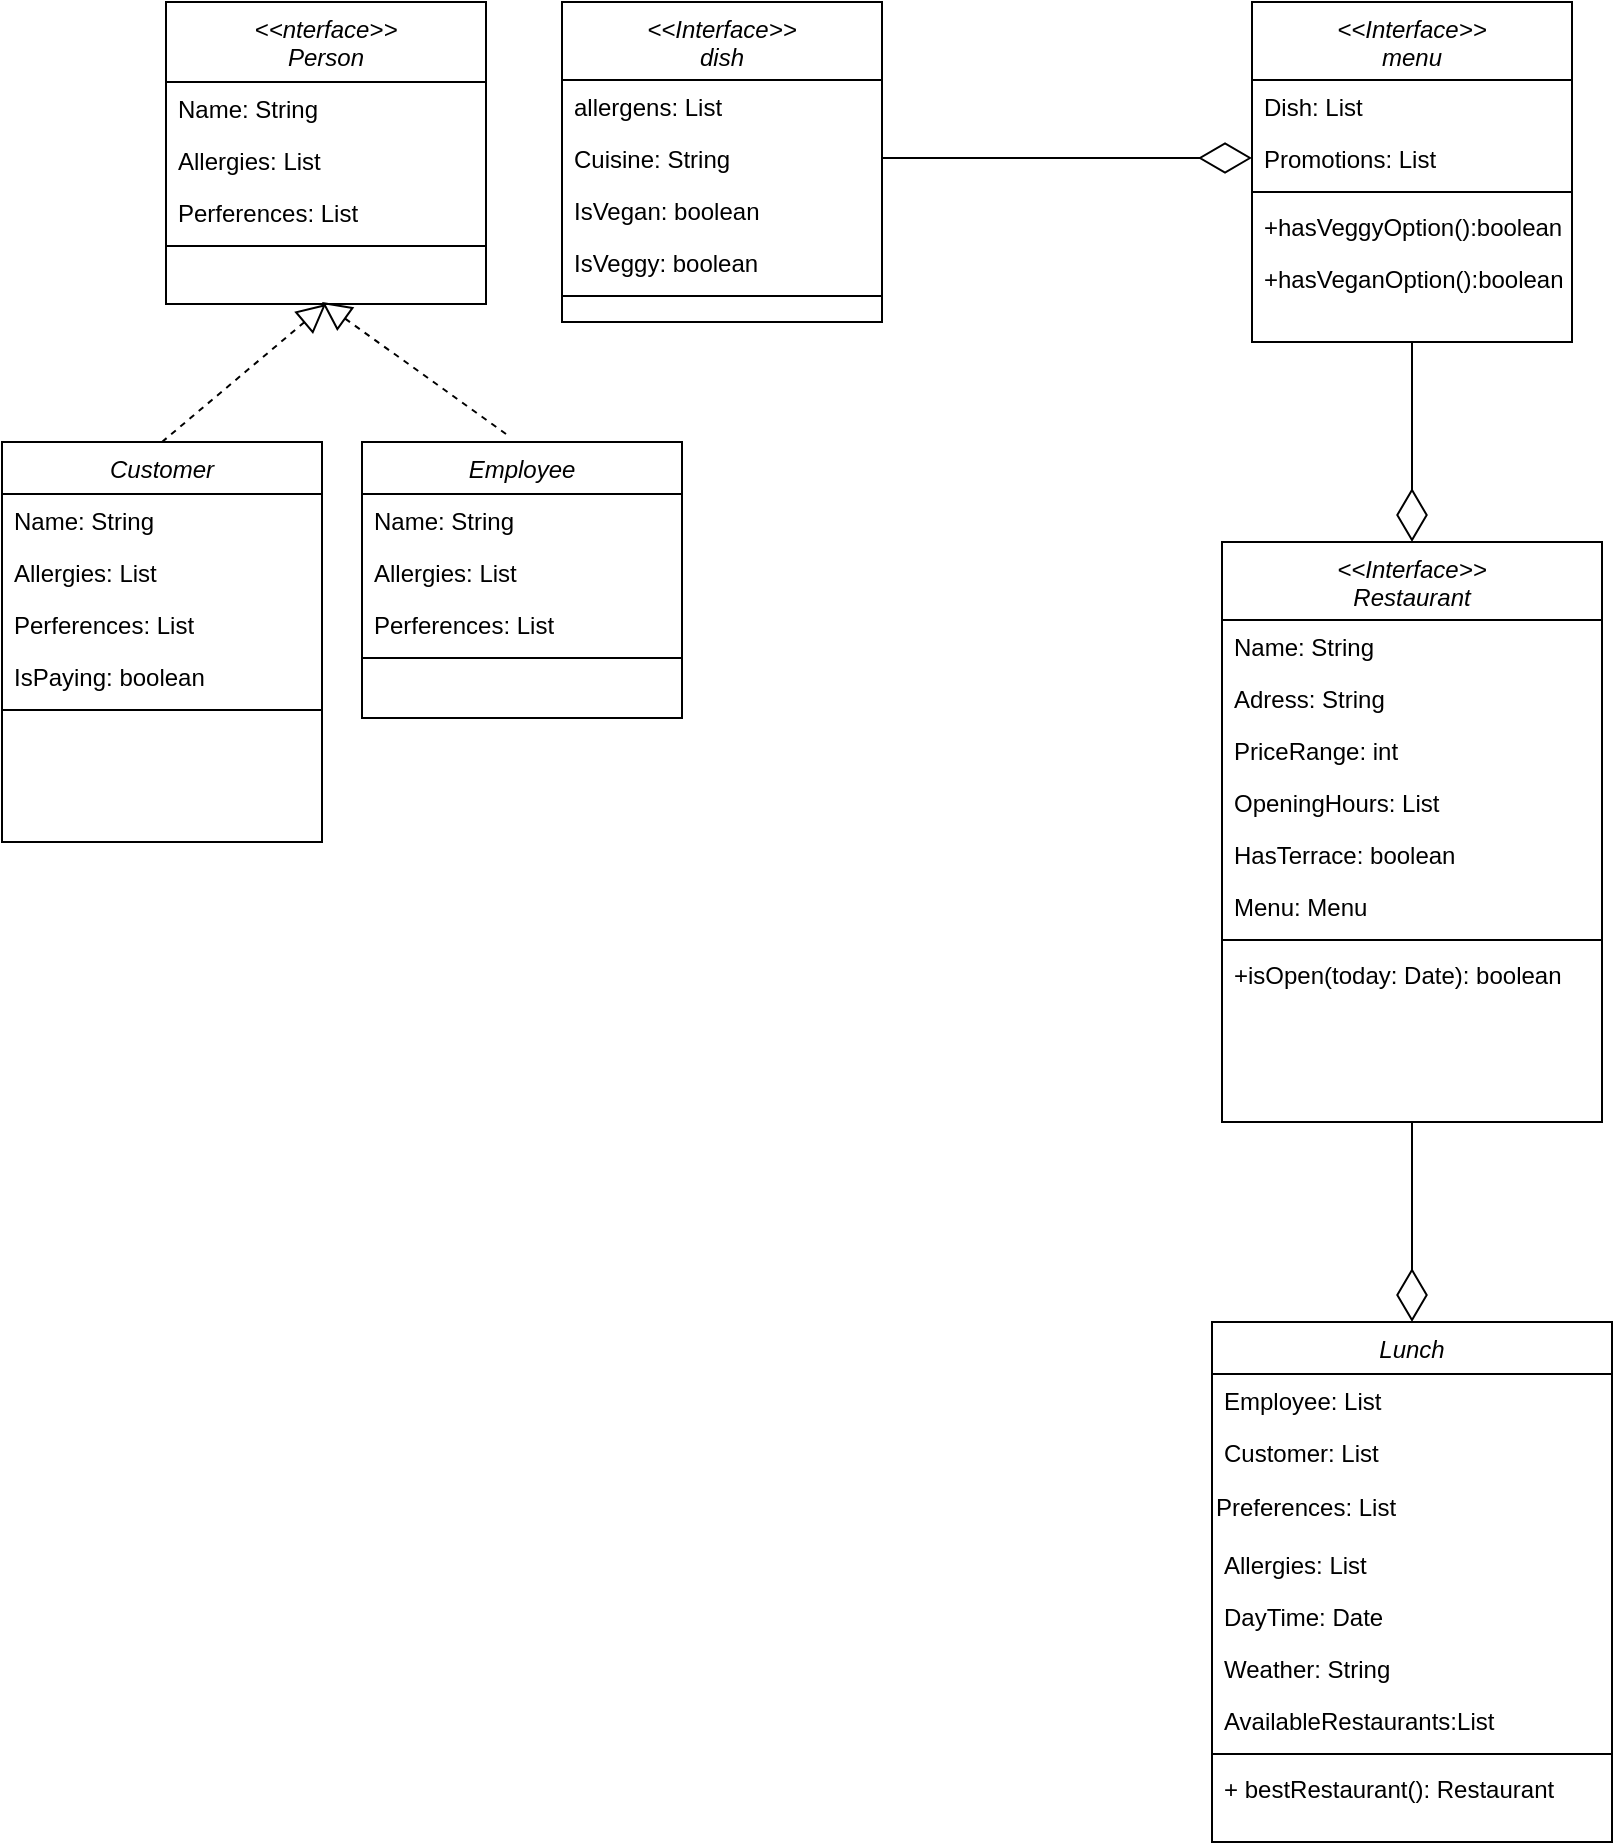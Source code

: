 <mxfile version="22.0.6" type="github">
  <diagram id="C5RBs43oDa-KdzZeNtuy" name="Page-1">
    <mxGraphModel dx="1386" dy="793" grid="1" gridSize="10" guides="1" tooltips="1" connect="1" arrows="1" fold="1" page="1" pageScale="1" pageWidth="827" pageHeight="1169" math="0" shadow="0">
      <root>
        <mxCell id="WIyWlLk6GJQsqaUBKTNV-0" />
        <mxCell id="WIyWlLk6GJQsqaUBKTNV-1" parent="WIyWlLk6GJQsqaUBKTNV-0" />
        <mxCell id="zkfFHV4jXpPFQw0GAbJ--0" value="Employee" style="swimlane;fontStyle=2;align=center;verticalAlign=top;childLayout=stackLayout;horizontal=1;startSize=26;horizontalStack=0;resizeParent=1;resizeLast=0;collapsible=1;marginBottom=0;rounded=0;shadow=0;strokeWidth=1;" parent="WIyWlLk6GJQsqaUBKTNV-1" vertex="1">
          <mxGeometry x="180" y="240" width="160" height="138" as="geometry">
            <mxRectangle x="80" y="70" width="160" height="26" as="alternateBounds" />
          </mxGeometry>
        </mxCell>
        <mxCell id="zkfFHV4jXpPFQw0GAbJ--1" value="Name: String" style="text;align=left;verticalAlign=top;spacingLeft=4;spacingRight=4;overflow=hidden;rotatable=0;points=[[0,0.5],[1,0.5]];portConstraint=eastwest;" parent="zkfFHV4jXpPFQw0GAbJ--0" vertex="1">
          <mxGeometry y="26" width="160" height="26" as="geometry" />
        </mxCell>
        <mxCell id="zkfFHV4jXpPFQw0GAbJ--2" value="Allergies: List" style="text;align=left;verticalAlign=top;spacingLeft=4;spacingRight=4;overflow=hidden;rotatable=0;points=[[0,0.5],[1,0.5]];portConstraint=eastwest;rounded=0;shadow=0;html=0;" parent="zkfFHV4jXpPFQw0GAbJ--0" vertex="1">
          <mxGeometry y="52" width="160" height="26" as="geometry" />
        </mxCell>
        <mxCell id="zkfFHV4jXpPFQw0GAbJ--3" value="Perferences: List" style="text;align=left;verticalAlign=top;spacingLeft=4;spacingRight=4;overflow=hidden;rotatable=0;points=[[0,0.5],[1,0.5]];portConstraint=eastwest;rounded=0;shadow=0;html=0;" parent="zkfFHV4jXpPFQw0GAbJ--0" vertex="1">
          <mxGeometry y="78" width="160" height="26" as="geometry" />
        </mxCell>
        <mxCell id="zkfFHV4jXpPFQw0GAbJ--4" value="" style="line;html=1;strokeWidth=1;align=left;verticalAlign=middle;spacingTop=-1;spacingLeft=3;spacingRight=3;rotatable=0;labelPosition=right;points=[];portConstraint=eastwest;" parent="zkfFHV4jXpPFQw0GAbJ--0" vertex="1">
          <mxGeometry y="104" width="160" height="8" as="geometry" />
        </mxCell>
        <mxCell id="-YHiIYk2IxeRn-UcxMWQ-12" value="Customer" style="swimlane;fontStyle=2;align=center;verticalAlign=top;childLayout=stackLayout;horizontal=1;startSize=26;horizontalStack=0;resizeParent=1;resizeLast=0;collapsible=1;marginBottom=0;rounded=0;shadow=0;strokeWidth=1;" vertex="1" parent="WIyWlLk6GJQsqaUBKTNV-1">
          <mxGeometry y="240" width="160" height="200" as="geometry">
            <mxRectangle x="80" y="70" width="160" height="26" as="alternateBounds" />
          </mxGeometry>
        </mxCell>
        <mxCell id="-YHiIYk2IxeRn-UcxMWQ-13" value="Name: String" style="text;align=left;verticalAlign=top;spacingLeft=4;spacingRight=4;overflow=hidden;rotatable=0;points=[[0,0.5],[1,0.5]];portConstraint=eastwest;" vertex="1" parent="-YHiIYk2IxeRn-UcxMWQ-12">
          <mxGeometry y="26" width="160" height="26" as="geometry" />
        </mxCell>
        <mxCell id="-YHiIYk2IxeRn-UcxMWQ-14" value="Allergies: List" style="text;align=left;verticalAlign=top;spacingLeft=4;spacingRight=4;overflow=hidden;rotatable=0;points=[[0,0.5],[1,0.5]];portConstraint=eastwest;rounded=0;shadow=0;html=0;" vertex="1" parent="-YHiIYk2IxeRn-UcxMWQ-12">
          <mxGeometry y="52" width="160" height="26" as="geometry" />
        </mxCell>
        <mxCell id="-YHiIYk2IxeRn-UcxMWQ-15" value="Perferences: List" style="text;align=left;verticalAlign=top;spacingLeft=4;spacingRight=4;overflow=hidden;rotatable=0;points=[[0,0.5],[1,0.5]];portConstraint=eastwest;rounded=0;shadow=0;html=0;" vertex="1" parent="-YHiIYk2IxeRn-UcxMWQ-12">
          <mxGeometry y="78" width="160" height="26" as="geometry" />
        </mxCell>
        <mxCell id="-YHiIYk2IxeRn-UcxMWQ-64" value="IsPaying: boolean" style="text;align=left;verticalAlign=top;spacingLeft=4;spacingRight=4;overflow=hidden;rotatable=0;points=[[0,0.5],[1,0.5]];portConstraint=eastwest;rounded=0;shadow=0;html=0;" vertex="1" parent="-YHiIYk2IxeRn-UcxMWQ-12">
          <mxGeometry y="104" width="160" height="26" as="geometry" />
        </mxCell>
        <mxCell id="-YHiIYk2IxeRn-UcxMWQ-16" value="" style="line;html=1;strokeWidth=1;align=left;verticalAlign=middle;spacingTop=-1;spacingLeft=3;spacingRight=3;rotatable=0;labelPosition=right;points=[];portConstraint=eastwest;" vertex="1" parent="-YHiIYk2IxeRn-UcxMWQ-12">
          <mxGeometry y="130" width="160" height="8" as="geometry" />
        </mxCell>
        <mxCell id="-YHiIYk2IxeRn-UcxMWQ-22" value="&lt;&lt;nterface&gt;&gt;&#xa;Person" style="swimlane;fontStyle=2;align=center;verticalAlign=top;childLayout=stackLayout;horizontal=1;startSize=40;horizontalStack=0;resizeParent=1;resizeLast=0;collapsible=1;marginBottom=0;rounded=0;shadow=0;strokeWidth=1;" vertex="1" parent="WIyWlLk6GJQsqaUBKTNV-1">
          <mxGeometry x="82" y="20" width="160" height="151" as="geometry">
            <mxRectangle x="80" y="70" width="160" height="26" as="alternateBounds" />
          </mxGeometry>
        </mxCell>
        <mxCell id="-YHiIYk2IxeRn-UcxMWQ-23" value="Name: String" style="text;align=left;verticalAlign=top;spacingLeft=4;spacingRight=4;overflow=hidden;rotatable=0;points=[[0,0.5],[1,0.5]];portConstraint=eastwest;" vertex="1" parent="-YHiIYk2IxeRn-UcxMWQ-22">
          <mxGeometry y="40" width="160" height="26" as="geometry" />
        </mxCell>
        <mxCell id="-YHiIYk2IxeRn-UcxMWQ-24" value="Allergies: List" style="text;align=left;verticalAlign=top;spacingLeft=4;spacingRight=4;overflow=hidden;rotatable=0;points=[[0,0.5],[1,0.5]];portConstraint=eastwest;rounded=0;shadow=0;html=0;" vertex="1" parent="-YHiIYk2IxeRn-UcxMWQ-22">
          <mxGeometry y="66" width="160" height="26" as="geometry" />
        </mxCell>
        <mxCell id="-YHiIYk2IxeRn-UcxMWQ-25" value="Perferences: List" style="text;align=left;verticalAlign=top;spacingLeft=4;spacingRight=4;overflow=hidden;rotatable=0;points=[[0,0.5],[1,0.5]];portConstraint=eastwest;rounded=0;shadow=0;html=0;" vertex="1" parent="-YHiIYk2IxeRn-UcxMWQ-22">
          <mxGeometry y="92" width="160" height="26" as="geometry" />
        </mxCell>
        <mxCell id="-YHiIYk2IxeRn-UcxMWQ-26" value="" style="line;html=1;strokeWidth=1;align=left;verticalAlign=middle;spacingTop=-1;spacingLeft=3;spacingRight=3;rotatable=0;labelPosition=right;points=[];portConstraint=eastwest;" vertex="1" parent="-YHiIYk2IxeRn-UcxMWQ-22">
          <mxGeometry y="118" width="160" height="8" as="geometry" />
        </mxCell>
        <mxCell id="-YHiIYk2IxeRn-UcxMWQ-30" value="&lt;&lt;Interface&gt;&gt;&#xa;Restaurant" style="swimlane;fontStyle=2;align=center;verticalAlign=top;childLayout=stackLayout;horizontal=1;startSize=39;horizontalStack=0;resizeParent=1;resizeLast=0;collapsible=1;marginBottom=0;rounded=0;shadow=0;strokeWidth=1;" vertex="1" parent="WIyWlLk6GJQsqaUBKTNV-1">
          <mxGeometry x="610" y="290" width="190" height="290" as="geometry">
            <mxRectangle x="80" y="70" width="160" height="26" as="alternateBounds" />
          </mxGeometry>
        </mxCell>
        <mxCell id="-YHiIYk2IxeRn-UcxMWQ-31" value="Name: String" style="text;align=left;verticalAlign=top;spacingLeft=4;spacingRight=4;overflow=hidden;rotatable=0;points=[[0,0.5],[1,0.5]];portConstraint=eastwest;" vertex="1" parent="-YHiIYk2IxeRn-UcxMWQ-30">
          <mxGeometry y="39" width="190" height="26" as="geometry" />
        </mxCell>
        <mxCell id="-YHiIYk2IxeRn-UcxMWQ-32" value="Adress: String" style="text;align=left;verticalAlign=top;spacingLeft=4;spacingRight=4;overflow=hidden;rotatable=0;points=[[0,0.5],[1,0.5]];portConstraint=eastwest;rounded=0;shadow=0;html=0;" vertex="1" parent="-YHiIYk2IxeRn-UcxMWQ-30">
          <mxGeometry y="65" width="190" height="26" as="geometry" />
        </mxCell>
        <mxCell id="-YHiIYk2IxeRn-UcxMWQ-63" value="PriceRange: int" style="text;align=left;verticalAlign=top;spacingLeft=4;spacingRight=4;overflow=hidden;rotatable=0;points=[[0,0.5],[1,0.5]];portConstraint=eastwest;rounded=0;shadow=0;html=0;" vertex="1" parent="-YHiIYk2IxeRn-UcxMWQ-30">
          <mxGeometry y="91" width="190" height="26" as="geometry" />
        </mxCell>
        <mxCell id="-YHiIYk2IxeRn-UcxMWQ-33" value="OpeningHours: List" style="text;align=left;verticalAlign=top;spacingLeft=4;spacingRight=4;overflow=hidden;rotatable=0;points=[[0,0.5],[1,0.5]];portConstraint=eastwest;rounded=0;shadow=0;html=0;" vertex="1" parent="-YHiIYk2IxeRn-UcxMWQ-30">
          <mxGeometry y="117" width="190" height="26" as="geometry" />
        </mxCell>
        <mxCell id="-YHiIYk2IxeRn-UcxMWQ-73" value="HasTerrace: boolean" style="text;align=left;verticalAlign=top;spacingLeft=4;spacingRight=4;overflow=hidden;rotatable=0;points=[[0,0.5],[1,0.5]];portConstraint=eastwest;rounded=0;shadow=0;html=0;" vertex="1" parent="-YHiIYk2IxeRn-UcxMWQ-30">
          <mxGeometry y="143" width="190" height="26" as="geometry" />
        </mxCell>
        <mxCell id="-YHiIYk2IxeRn-UcxMWQ-69" value="Menu: Menu" style="text;align=left;verticalAlign=top;spacingLeft=4;spacingRight=4;overflow=hidden;rotatable=0;points=[[0,0.5],[1,0.5]];portConstraint=eastwest;rounded=0;shadow=0;html=0;" vertex="1" parent="-YHiIYk2IxeRn-UcxMWQ-30">
          <mxGeometry y="169" width="190" height="26" as="geometry" />
        </mxCell>
        <mxCell id="-YHiIYk2IxeRn-UcxMWQ-34" value="" style="line;html=1;strokeWidth=1;align=left;verticalAlign=middle;spacingTop=-1;spacingLeft=3;spacingRight=3;rotatable=0;labelPosition=right;points=[];portConstraint=eastwest;" vertex="1" parent="-YHiIYk2IxeRn-UcxMWQ-30">
          <mxGeometry y="195" width="190" height="8" as="geometry" />
        </mxCell>
        <mxCell id="-YHiIYk2IxeRn-UcxMWQ-88" value="+isOpen(today: Date): boolean" style="text;align=left;verticalAlign=top;spacingLeft=4;spacingRight=4;overflow=hidden;rotatable=0;points=[[0,0.5],[1,0.5]];portConstraint=eastwest;rounded=0;shadow=0;html=0;" vertex="1" parent="-YHiIYk2IxeRn-UcxMWQ-30">
          <mxGeometry y="203" width="190" height="26" as="geometry" />
        </mxCell>
        <mxCell id="-YHiIYk2IxeRn-UcxMWQ-35" value="&lt;&lt;Interface&gt;&gt;&#xa;menu" style="swimlane;fontStyle=2;align=center;verticalAlign=top;childLayout=stackLayout;horizontal=1;startSize=39;horizontalStack=0;resizeParent=1;resizeLast=0;collapsible=1;marginBottom=0;rounded=0;shadow=0;strokeWidth=1;" vertex="1" parent="WIyWlLk6GJQsqaUBKTNV-1">
          <mxGeometry x="625" y="20" width="160" height="170" as="geometry">
            <mxRectangle x="80" y="70" width="160" height="26" as="alternateBounds" />
          </mxGeometry>
        </mxCell>
        <mxCell id="-YHiIYk2IxeRn-UcxMWQ-36" value="Dish: List" style="text;align=left;verticalAlign=top;spacingLeft=4;spacingRight=4;overflow=hidden;rotatable=0;points=[[0,0.5],[1,0.5]];portConstraint=eastwest;" vertex="1" parent="-YHiIYk2IxeRn-UcxMWQ-35">
          <mxGeometry y="39" width="160" height="26" as="geometry" />
        </mxCell>
        <mxCell id="-YHiIYk2IxeRn-UcxMWQ-66" value="Promotions: List" style="text;align=left;verticalAlign=top;spacingLeft=4;spacingRight=4;overflow=hidden;rotatable=0;points=[[0,0.5],[1,0.5]];portConstraint=eastwest;" vertex="1" parent="-YHiIYk2IxeRn-UcxMWQ-35">
          <mxGeometry y="65" width="160" height="26" as="geometry" />
        </mxCell>
        <mxCell id="-YHiIYk2IxeRn-UcxMWQ-39" value="" style="line;html=1;strokeWidth=1;align=left;verticalAlign=middle;spacingTop=-1;spacingLeft=3;spacingRight=3;rotatable=0;labelPosition=right;points=[];portConstraint=eastwest;" vertex="1" parent="-YHiIYk2IxeRn-UcxMWQ-35">
          <mxGeometry y="91" width="160" height="8" as="geometry" />
        </mxCell>
        <mxCell id="-YHiIYk2IxeRn-UcxMWQ-90" value="+hasVeggyOption():boolean" style="text;align=left;verticalAlign=top;spacingLeft=4;spacingRight=4;overflow=hidden;rotatable=0;points=[[0,0.5],[1,0.5]];portConstraint=eastwest;rounded=0;shadow=0;html=0;" vertex="1" parent="-YHiIYk2IxeRn-UcxMWQ-35">
          <mxGeometry y="99" width="160" height="26" as="geometry" />
        </mxCell>
        <mxCell id="-YHiIYk2IxeRn-UcxMWQ-89" value="+hasVeganOption():boolean" style="text;align=left;verticalAlign=top;spacingLeft=4;spacingRight=4;overflow=hidden;rotatable=0;points=[[0,0.5],[1,0.5]];portConstraint=eastwest;rounded=0;shadow=0;html=0;" vertex="1" parent="-YHiIYk2IxeRn-UcxMWQ-35">
          <mxGeometry y="125" width="160" height="26" as="geometry" />
        </mxCell>
        <mxCell id="-YHiIYk2IxeRn-UcxMWQ-40" value="&lt;&lt;Interface&gt;&gt;&#xa;dish" style="swimlane;fontStyle=2;align=center;verticalAlign=top;childLayout=stackLayout;horizontal=1;startSize=39;horizontalStack=0;resizeParent=1;resizeLast=0;collapsible=1;marginBottom=0;rounded=0;shadow=0;strokeWidth=1;" vertex="1" parent="WIyWlLk6GJQsqaUBKTNV-1">
          <mxGeometry x="280" y="20" width="160" height="160" as="geometry">
            <mxRectangle x="80" y="70" width="160" height="26" as="alternateBounds" />
          </mxGeometry>
        </mxCell>
        <mxCell id="-YHiIYk2IxeRn-UcxMWQ-41" value="allergens: List" style="text;align=left;verticalAlign=top;spacingLeft=4;spacingRight=4;overflow=hidden;rotatable=0;points=[[0,0.5],[1,0.5]];portConstraint=eastwest;" vertex="1" parent="-YHiIYk2IxeRn-UcxMWQ-40">
          <mxGeometry y="39" width="160" height="26" as="geometry" />
        </mxCell>
        <mxCell id="-YHiIYk2IxeRn-UcxMWQ-65" value="Cuisine: String" style="text;align=left;verticalAlign=top;spacingLeft=4;spacingRight=4;overflow=hidden;rotatable=0;points=[[0,0.5],[1,0.5]];portConstraint=eastwest;" vertex="1" parent="-YHiIYk2IxeRn-UcxMWQ-40">
          <mxGeometry y="65" width="160" height="26" as="geometry" />
        </mxCell>
        <mxCell id="-YHiIYk2IxeRn-UcxMWQ-67" value="IsVegan: boolean" style="text;align=left;verticalAlign=top;spacingLeft=4;spacingRight=4;overflow=hidden;rotatable=0;points=[[0,0.5],[1,0.5]];portConstraint=eastwest;" vertex="1" parent="-YHiIYk2IxeRn-UcxMWQ-40">
          <mxGeometry y="91" width="160" height="26" as="geometry" />
        </mxCell>
        <mxCell id="-YHiIYk2IxeRn-UcxMWQ-68" value="IsVeggy: boolean" style="text;align=left;verticalAlign=top;spacingLeft=4;spacingRight=4;overflow=hidden;rotatable=0;points=[[0,0.5],[1,0.5]];portConstraint=eastwest;" vertex="1" parent="-YHiIYk2IxeRn-UcxMWQ-40">
          <mxGeometry y="117" width="160" height="26" as="geometry" />
        </mxCell>
        <mxCell id="-YHiIYk2IxeRn-UcxMWQ-44" value="" style="line;html=1;strokeWidth=1;align=left;verticalAlign=middle;spacingTop=-1;spacingLeft=3;spacingRight=3;rotatable=0;labelPosition=right;points=[];portConstraint=eastwest;" vertex="1" parent="-YHiIYk2IxeRn-UcxMWQ-40">
          <mxGeometry y="143" width="160" height="8" as="geometry" />
        </mxCell>
        <mxCell id="-YHiIYk2IxeRn-UcxMWQ-55" value="Lunch" style="swimlane;fontStyle=2;align=center;verticalAlign=top;childLayout=stackLayout;horizontal=1;startSize=26;horizontalStack=0;resizeParent=1;resizeLast=0;collapsible=1;marginBottom=0;rounded=0;shadow=0;strokeWidth=1;" vertex="1" parent="WIyWlLk6GJQsqaUBKTNV-1">
          <mxGeometry x="605" y="680" width="200" height="260" as="geometry">
            <mxRectangle x="80" y="70" width="160" height="26" as="alternateBounds" />
          </mxGeometry>
        </mxCell>
        <mxCell id="-YHiIYk2IxeRn-UcxMWQ-56" value="Employee: List" style="text;align=left;verticalAlign=top;spacingLeft=4;spacingRight=4;overflow=hidden;rotatable=0;points=[[0,0.5],[1,0.5]];portConstraint=eastwest;" vertex="1" parent="-YHiIYk2IxeRn-UcxMWQ-55">
          <mxGeometry y="26" width="200" height="26" as="geometry" />
        </mxCell>
        <mxCell id="-YHiIYk2IxeRn-UcxMWQ-57" value="Customer: List" style="text;align=left;verticalAlign=top;spacingLeft=4;spacingRight=4;overflow=hidden;rotatable=0;points=[[0,0.5],[1,0.5]];portConstraint=eastwest;rounded=0;shadow=0;html=0;" vertex="1" parent="-YHiIYk2IxeRn-UcxMWQ-55">
          <mxGeometry y="52" width="200" height="26" as="geometry" />
        </mxCell>
        <mxCell id="-YHiIYk2IxeRn-UcxMWQ-61" value="Preferences: List" style="text;strokeColor=none;align=left;fillColor=none;html=1;verticalAlign=middle;whiteSpace=wrap;rounded=0;" vertex="1" parent="-YHiIYk2IxeRn-UcxMWQ-55">
          <mxGeometry y="78" width="200" height="30" as="geometry" />
        </mxCell>
        <mxCell id="-YHiIYk2IxeRn-UcxMWQ-58" value="Allergies: List" style="text;align=left;verticalAlign=top;spacingLeft=4;spacingRight=4;overflow=hidden;rotatable=0;points=[[0,0.5],[1,0.5]];portConstraint=eastwest;rounded=0;shadow=0;html=0;" vertex="1" parent="-YHiIYk2IxeRn-UcxMWQ-55">
          <mxGeometry y="108" width="200" height="26" as="geometry" />
        </mxCell>
        <mxCell id="-YHiIYk2IxeRn-UcxMWQ-84" value="DayTime: Date" style="text;align=left;verticalAlign=top;spacingLeft=4;spacingRight=4;overflow=hidden;rotatable=0;points=[[0,0.5],[1,0.5]];portConstraint=eastwest;rounded=0;shadow=0;html=0;" vertex="1" parent="-YHiIYk2IxeRn-UcxMWQ-55">
          <mxGeometry y="134" width="200" height="26" as="geometry" />
        </mxCell>
        <mxCell id="-YHiIYk2IxeRn-UcxMWQ-70" value="Weather: String" style="text;align=left;verticalAlign=top;spacingLeft=4;spacingRight=4;overflow=hidden;rotatable=0;points=[[0,0.5],[1,0.5]];portConstraint=eastwest;rounded=0;shadow=0;html=0;" vertex="1" parent="-YHiIYk2IxeRn-UcxMWQ-55">
          <mxGeometry y="160" width="200" height="26" as="geometry" />
        </mxCell>
        <mxCell id="-YHiIYk2IxeRn-UcxMWQ-85" value="AvailableRestaurants:List" style="text;align=left;verticalAlign=top;spacingLeft=4;spacingRight=4;overflow=hidden;rotatable=0;points=[[0,0.5],[1,0.5]];portConstraint=eastwest;rounded=0;shadow=0;html=0;" vertex="1" parent="-YHiIYk2IxeRn-UcxMWQ-55">
          <mxGeometry y="186" width="200" height="26" as="geometry" />
        </mxCell>
        <mxCell id="-YHiIYk2IxeRn-UcxMWQ-59" value="" style="line;html=1;strokeWidth=1;align=left;verticalAlign=middle;spacingTop=-1;spacingLeft=3;spacingRight=3;rotatable=0;labelPosition=right;points=[];portConstraint=eastwest;" vertex="1" parent="-YHiIYk2IxeRn-UcxMWQ-55">
          <mxGeometry y="212" width="200" height="8" as="geometry" />
        </mxCell>
        <mxCell id="-YHiIYk2IxeRn-UcxMWQ-87" value="+ bestRestaurant(): Restaurant" style="text;align=left;verticalAlign=top;spacingLeft=4;spacingRight=4;overflow=hidden;rotatable=0;points=[[0,0.5],[1,0.5]];portConstraint=eastwest;rounded=0;shadow=0;html=0;" vertex="1" parent="-YHiIYk2IxeRn-UcxMWQ-55">
          <mxGeometry y="220" width="200" height="26" as="geometry" />
        </mxCell>
        <mxCell id="-YHiIYk2IxeRn-UcxMWQ-80" value="" style="endArrow=block;dashed=1;endFill=0;endSize=12;html=1;rounded=0;exitX=0.5;exitY=0;exitDx=0;exitDy=0;entryX=0.5;entryY=1;entryDx=0;entryDy=0;" edge="1" parent="WIyWlLk6GJQsqaUBKTNV-1" source="-YHiIYk2IxeRn-UcxMWQ-12" target="-YHiIYk2IxeRn-UcxMWQ-22">
          <mxGeometry width="160" relative="1" as="geometry">
            <mxPoint x="172" y="181" as="sourcePoint" />
            <mxPoint x="40" y="160" as="targetPoint" />
            <Array as="points" />
          </mxGeometry>
        </mxCell>
        <mxCell id="-YHiIYk2IxeRn-UcxMWQ-81" value="" style="endArrow=block;dashed=1;endFill=0;endSize=12;html=1;rounded=0;exitX=0.45;exitY=-0.029;exitDx=0;exitDy=0;exitPerimeter=0;" edge="1" parent="WIyWlLk6GJQsqaUBKTNV-1" source="zkfFHV4jXpPFQw0GAbJ--0">
          <mxGeometry width="160" relative="1" as="geometry">
            <mxPoint x="182" y="191" as="sourcePoint" />
            <mxPoint x="160" y="170" as="targetPoint" />
            <Array as="points" />
          </mxGeometry>
        </mxCell>
        <mxCell id="-YHiIYk2IxeRn-UcxMWQ-82" value="" style="endArrow=diamondThin;endFill=0;endSize=24;html=1;rounded=0;entryX=0;entryY=0.5;entryDx=0;entryDy=0;exitX=1;exitY=0.5;exitDx=0;exitDy=0;" edge="1" parent="WIyWlLk6GJQsqaUBKTNV-1" source="-YHiIYk2IxeRn-UcxMWQ-65" target="-YHiIYk2IxeRn-UcxMWQ-66">
          <mxGeometry width="160" relative="1" as="geometry">
            <mxPoint x="330" y="290" as="sourcePoint" />
            <mxPoint x="490" y="290" as="targetPoint" />
          </mxGeometry>
        </mxCell>
        <mxCell id="-YHiIYk2IxeRn-UcxMWQ-83" value="" style="endArrow=diamondThin;endFill=0;endSize=24;html=1;rounded=0;entryX=0.5;entryY=0;entryDx=0;entryDy=0;exitX=0.5;exitY=1;exitDx=0;exitDy=0;" edge="1" parent="WIyWlLk6GJQsqaUBKTNV-1" source="-YHiIYk2IxeRn-UcxMWQ-35" target="-YHiIYk2IxeRn-UcxMWQ-30">
          <mxGeometry width="160" relative="1" as="geometry">
            <mxPoint x="330" y="290" as="sourcePoint" />
            <mxPoint x="490" y="290" as="targetPoint" />
          </mxGeometry>
        </mxCell>
        <mxCell id="-YHiIYk2IxeRn-UcxMWQ-91" value="" style="endArrow=diamondThin;endFill=0;endSize=24;html=1;rounded=0;entryX=0.5;entryY=0;entryDx=0;entryDy=0;exitX=0.5;exitY=1;exitDx=0;exitDy=0;" edge="1" parent="WIyWlLk6GJQsqaUBKTNV-1" source="-YHiIYk2IxeRn-UcxMWQ-30" target="-YHiIYk2IxeRn-UcxMWQ-55">
          <mxGeometry width="160" relative="1" as="geometry">
            <mxPoint x="700" y="580" as="sourcePoint" />
            <mxPoint x="715" y="300" as="targetPoint" />
          </mxGeometry>
        </mxCell>
      </root>
    </mxGraphModel>
  </diagram>
</mxfile>
